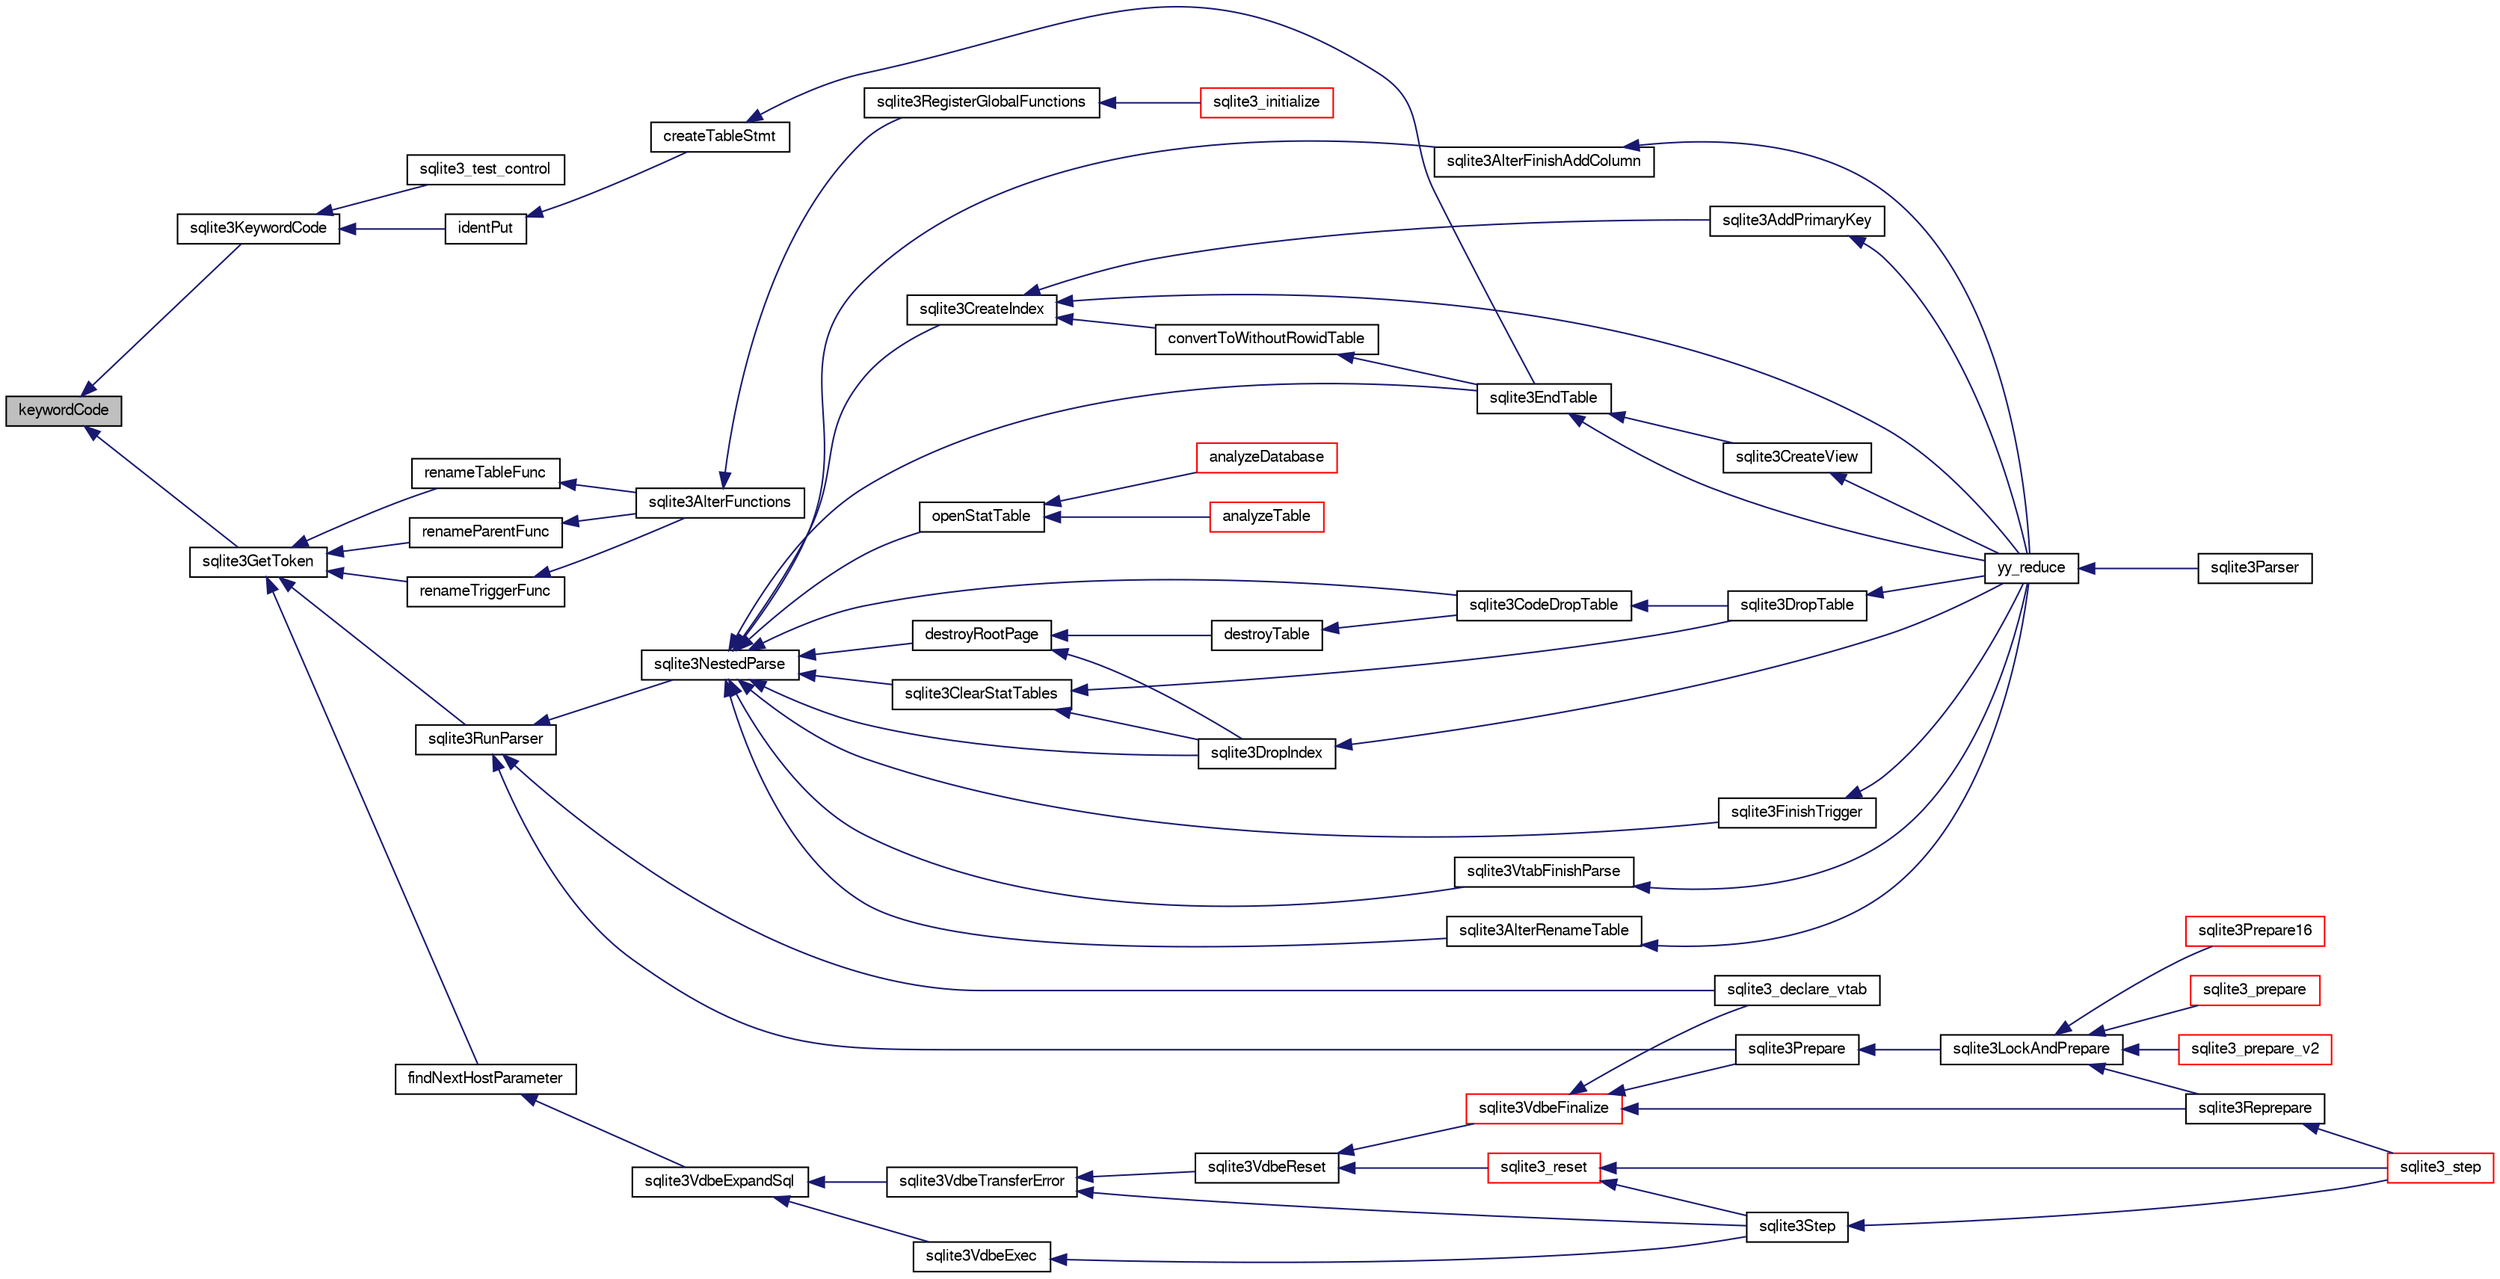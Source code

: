 digraph "keywordCode"
{
  edge [fontname="FreeSans",fontsize="10",labelfontname="FreeSans",labelfontsize="10"];
  node [fontname="FreeSans",fontsize="10",shape=record];
  rankdir="LR";
  Node153245 [label="keywordCode",height=0.2,width=0.4,color="black", fillcolor="grey75", style="filled", fontcolor="black"];
  Node153245 -> Node153246 [dir="back",color="midnightblue",fontsize="10",style="solid",fontname="FreeSans"];
  Node153246 [label="sqlite3KeywordCode",height=0.2,width=0.4,color="black", fillcolor="white", style="filled",URL="$sqlite3_8c.html#a16398c184960984d2f079c417d70c14f"];
  Node153246 -> Node153247 [dir="back",color="midnightblue",fontsize="10",style="solid",fontname="FreeSans"];
  Node153247 [label="identPut",height=0.2,width=0.4,color="black", fillcolor="white", style="filled",URL="$sqlite3_8c.html#a74ea2521c5fe1faf0e631d19acfc8fb7"];
  Node153247 -> Node153248 [dir="back",color="midnightblue",fontsize="10",style="solid",fontname="FreeSans"];
  Node153248 [label="createTableStmt",height=0.2,width=0.4,color="black", fillcolor="white", style="filled",URL="$sqlite3_8c.html#a6b8d7a56b28f8ddeaaa1638a1347a930"];
  Node153248 -> Node153249 [dir="back",color="midnightblue",fontsize="10",style="solid",fontname="FreeSans"];
  Node153249 [label="sqlite3EndTable",height=0.2,width=0.4,color="black", fillcolor="white", style="filled",URL="$sqlite3_8c.html#a7b5f2c66c0f0b6f819d970ca389768b0"];
  Node153249 -> Node153250 [dir="back",color="midnightblue",fontsize="10",style="solid",fontname="FreeSans"];
  Node153250 [label="sqlite3CreateView",height=0.2,width=0.4,color="black", fillcolor="white", style="filled",URL="$sqlite3_8c.html#a9d85cb00ff71dee5cd9a019503a6982e"];
  Node153250 -> Node153251 [dir="back",color="midnightblue",fontsize="10",style="solid",fontname="FreeSans"];
  Node153251 [label="yy_reduce",height=0.2,width=0.4,color="black", fillcolor="white", style="filled",URL="$sqlite3_8c.html#a7c419a9b25711c666a9a2449ef377f14"];
  Node153251 -> Node153252 [dir="back",color="midnightblue",fontsize="10",style="solid",fontname="FreeSans"];
  Node153252 [label="sqlite3Parser",height=0.2,width=0.4,color="black", fillcolor="white", style="filled",URL="$sqlite3_8c.html#a0327d71a5fabe0b6a343d78a2602e72a"];
  Node153249 -> Node153251 [dir="back",color="midnightblue",fontsize="10",style="solid",fontname="FreeSans"];
  Node153246 -> Node153253 [dir="back",color="midnightblue",fontsize="10",style="solid",fontname="FreeSans"];
  Node153253 [label="sqlite3_test_control",height=0.2,width=0.4,color="black", fillcolor="white", style="filled",URL="$sqlite3_8h.html#a3d90fdf0f259711a4e3822e12cd86106"];
  Node153245 -> Node153254 [dir="back",color="midnightblue",fontsize="10",style="solid",fontname="FreeSans"];
  Node153254 [label="sqlite3GetToken",height=0.2,width=0.4,color="black", fillcolor="white", style="filled",URL="$sqlite3_8c.html#a3111c5f563140332fcc76d31fd028aaf"];
  Node153254 -> Node153255 [dir="back",color="midnightblue",fontsize="10",style="solid",fontname="FreeSans"];
  Node153255 [label="findNextHostParameter",height=0.2,width=0.4,color="black", fillcolor="white", style="filled",URL="$sqlite3_8c.html#a8817d3fc676725cc38759623e498863a"];
  Node153255 -> Node153256 [dir="back",color="midnightblue",fontsize="10",style="solid",fontname="FreeSans"];
  Node153256 [label="sqlite3VdbeExpandSql",height=0.2,width=0.4,color="black", fillcolor="white", style="filled",URL="$sqlite3_8c.html#a5a497837d5d69b92e7bca23673589c69"];
  Node153256 -> Node153257 [dir="back",color="midnightblue",fontsize="10",style="solid",fontname="FreeSans"];
  Node153257 [label="sqlite3VdbeTransferError",height=0.2,width=0.4,color="black", fillcolor="white", style="filled",URL="$sqlite3_8c.html#aaf4a567b51602bb6d7bb150e6c72de69"];
  Node153257 -> Node153258 [dir="back",color="midnightblue",fontsize="10",style="solid",fontname="FreeSans"];
  Node153258 [label="sqlite3VdbeReset",height=0.2,width=0.4,color="black", fillcolor="white", style="filled",URL="$sqlite3_8c.html#a315a913742f7267f90d46d41446353b1"];
  Node153258 -> Node153259 [dir="back",color="midnightblue",fontsize="10",style="solid",fontname="FreeSans"];
  Node153259 [label="sqlite3VdbeFinalize",height=0.2,width=0.4,color="red", fillcolor="white", style="filled",URL="$sqlite3_8c.html#af81e0c8d03b71610d3a826469f67bbd4"];
  Node153259 -> Node153447 [dir="back",color="midnightblue",fontsize="10",style="solid",fontname="FreeSans"];
  Node153447 [label="sqlite3Prepare",height=0.2,width=0.4,color="black", fillcolor="white", style="filled",URL="$sqlite3_8c.html#acb25890858d0bf4b12eb7aae569f0c7b"];
  Node153447 -> Node153448 [dir="back",color="midnightblue",fontsize="10",style="solid",fontname="FreeSans"];
  Node153448 [label="sqlite3LockAndPrepare",height=0.2,width=0.4,color="black", fillcolor="white", style="filled",URL="$sqlite3_8c.html#a5db1ec5589aa2b02c6d979211a8789bd"];
  Node153448 -> Node153449 [dir="back",color="midnightblue",fontsize="10",style="solid",fontname="FreeSans"];
  Node153449 [label="sqlite3Reprepare",height=0.2,width=0.4,color="black", fillcolor="white", style="filled",URL="$sqlite3_8c.html#a7e2f7299cc947d07e782f6ac561fa937"];
  Node153449 -> Node153269 [dir="back",color="midnightblue",fontsize="10",style="solid",fontname="FreeSans"];
  Node153269 [label="sqlite3_step",height=0.2,width=0.4,color="red", fillcolor="white", style="filled",URL="$sqlite3_8h.html#ac1e491ce36b7471eb28387f7d3c74334"];
  Node153448 -> Node153450 [dir="back",color="midnightblue",fontsize="10",style="solid",fontname="FreeSans"];
  Node153450 [label="sqlite3_prepare",height=0.2,width=0.4,color="red", fillcolor="white", style="filled",URL="$sqlite3_8h.html#a8c39e7b9dbeff01f0a399b46d4b29f1c"];
  Node153448 -> Node153452 [dir="back",color="midnightblue",fontsize="10",style="solid",fontname="FreeSans"];
  Node153452 [label="sqlite3_prepare_v2",height=0.2,width=0.4,color="red", fillcolor="white", style="filled",URL="$sqlite3_8h.html#a85d4203bb54c984c5325c2f5b3664985"];
  Node153448 -> Node153453 [dir="back",color="midnightblue",fontsize="10",style="solid",fontname="FreeSans"];
  Node153453 [label="sqlite3Prepare16",height=0.2,width=0.4,color="red", fillcolor="white", style="filled",URL="$sqlite3_8c.html#a5842e6724b91885125f83c438da1f15b"];
  Node153259 -> Node153449 [dir="back",color="midnightblue",fontsize="10",style="solid",fontname="FreeSans"];
  Node153259 -> Node153456 [dir="back",color="midnightblue",fontsize="10",style="solid",fontname="FreeSans"];
  Node153456 [label="sqlite3_declare_vtab",height=0.2,width=0.4,color="black", fillcolor="white", style="filled",URL="$sqlite3_8h.html#a65393c41da76ae1470a7c7f4b4aca600"];
  Node153258 -> Node153514 [dir="back",color="midnightblue",fontsize="10",style="solid",fontname="FreeSans"];
  Node153514 [label="sqlite3_reset",height=0.2,width=0.4,color="red", fillcolor="white", style="filled",URL="$sqlite3_8h.html#a758efebc2e95694959ab0e74b397984c"];
  Node153514 -> Node153268 [dir="back",color="midnightblue",fontsize="10",style="solid",fontname="FreeSans"];
  Node153268 [label="sqlite3Step",height=0.2,width=0.4,color="black", fillcolor="white", style="filled",URL="$sqlite3_8c.html#a3f2872e873e2758a4beedad1d5113554"];
  Node153268 -> Node153269 [dir="back",color="midnightblue",fontsize="10",style="solid",fontname="FreeSans"];
  Node153514 -> Node153269 [dir="back",color="midnightblue",fontsize="10",style="solid",fontname="FreeSans"];
  Node153257 -> Node153268 [dir="back",color="midnightblue",fontsize="10",style="solid",fontname="FreeSans"];
  Node153256 -> Node153267 [dir="back",color="midnightblue",fontsize="10",style="solid",fontname="FreeSans"];
  Node153267 [label="sqlite3VdbeExec",height=0.2,width=0.4,color="black", fillcolor="white", style="filled",URL="$sqlite3_8c.html#a8ce40a614bdc56719c4d642b1e4dfb21"];
  Node153267 -> Node153268 [dir="back",color="midnightblue",fontsize="10",style="solid",fontname="FreeSans"];
  Node153254 -> Node153515 [dir="back",color="midnightblue",fontsize="10",style="solid",fontname="FreeSans"];
  Node153515 [label="renameTableFunc",height=0.2,width=0.4,color="black", fillcolor="white", style="filled",URL="$sqlite3_8c.html#aad60fbd27dbc13ef0d06ac3f2d2fc594"];
  Node153515 -> Node153516 [dir="back",color="midnightblue",fontsize="10",style="solid",fontname="FreeSans"];
  Node153516 [label="sqlite3AlterFunctions",height=0.2,width=0.4,color="black", fillcolor="white", style="filled",URL="$sqlite3_8c.html#a4b5f51ee63825132199e65d41eabafb7"];
  Node153516 -> Node153517 [dir="back",color="midnightblue",fontsize="10",style="solid",fontname="FreeSans"];
  Node153517 [label="sqlite3RegisterGlobalFunctions",height=0.2,width=0.4,color="black", fillcolor="white", style="filled",URL="$sqlite3_8c.html#a9f75bd111010f29e1b8d74344473c4ec"];
  Node153517 -> Node153518 [dir="back",color="midnightblue",fontsize="10",style="solid",fontname="FreeSans"];
  Node153518 [label="sqlite3_initialize",height=0.2,width=0.4,color="red", fillcolor="white", style="filled",URL="$sqlite3_8h.html#ab0c0ee2d5d4cf8b28e9572296a8861df"];
  Node153254 -> Node153751 [dir="back",color="midnightblue",fontsize="10",style="solid",fontname="FreeSans"];
  Node153751 [label="renameParentFunc",height=0.2,width=0.4,color="black", fillcolor="white", style="filled",URL="$sqlite3_8c.html#a8d4f2e761693277684d0a9b45812b73d"];
  Node153751 -> Node153516 [dir="back",color="midnightblue",fontsize="10",style="solid",fontname="FreeSans"];
  Node153254 -> Node153752 [dir="back",color="midnightblue",fontsize="10",style="solid",fontname="FreeSans"];
  Node153752 [label="renameTriggerFunc",height=0.2,width=0.4,color="black", fillcolor="white", style="filled",URL="$sqlite3_8c.html#ad20a735ddb4907a5d46c017da75a3a12"];
  Node153752 -> Node153516 [dir="back",color="midnightblue",fontsize="10",style="solid",fontname="FreeSans"];
  Node153254 -> Node153435 [dir="back",color="midnightblue",fontsize="10",style="solid",fontname="FreeSans"];
  Node153435 [label="sqlite3RunParser",height=0.2,width=0.4,color="black", fillcolor="white", style="filled",URL="$sqlite3_8c.html#a174f16a9adcc64bf971bae4a5ffa3488"];
  Node153435 -> Node153436 [dir="back",color="midnightblue",fontsize="10",style="solid",fontname="FreeSans"];
  Node153436 [label="sqlite3NestedParse",height=0.2,width=0.4,color="black", fillcolor="white", style="filled",URL="$sqlite3_8c.html#ae78bd6187a28892732af5428ec15b03f"];
  Node153436 -> Node153297 [dir="back",color="midnightblue",fontsize="10",style="solid",fontname="FreeSans"];
  Node153297 [label="sqlite3AlterRenameTable",height=0.2,width=0.4,color="black", fillcolor="white", style="filled",URL="$sqlite3_8c.html#aa5cfdb507ff74e559f2efb0318c96d2c"];
  Node153297 -> Node153251 [dir="back",color="midnightblue",fontsize="10",style="solid",fontname="FreeSans"];
  Node153436 -> Node153437 [dir="back",color="midnightblue",fontsize="10",style="solid",fontname="FreeSans"];
  Node153437 [label="sqlite3AlterFinishAddColumn",height=0.2,width=0.4,color="black", fillcolor="white", style="filled",URL="$sqlite3_8c.html#a392e1e5be904b01216faae16a77c2c31"];
  Node153437 -> Node153251 [dir="back",color="midnightblue",fontsize="10",style="solid",fontname="FreeSans"];
  Node153436 -> Node153438 [dir="back",color="midnightblue",fontsize="10",style="solid",fontname="FreeSans"];
  Node153438 [label="openStatTable",height=0.2,width=0.4,color="black", fillcolor="white", style="filled",URL="$sqlite3_8c.html#aea3da21ca87050c11c23e01f578cc5dc"];
  Node153438 -> Node153439 [dir="back",color="midnightblue",fontsize="10",style="solid",fontname="FreeSans"];
  Node153439 [label="analyzeDatabase",height=0.2,width=0.4,color="red", fillcolor="white", style="filled",URL="$sqlite3_8c.html#a19f2a630f42aaa010d1b47b81f8cea18"];
  Node153438 -> Node153440 [dir="back",color="midnightblue",fontsize="10",style="solid",fontname="FreeSans"];
  Node153440 [label="analyzeTable",height=0.2,width=0.4,color="red", fillcolor="white", style="filled",URL="$sqlite3_8c.html#a85f18bcf2d42d5d6ae3033b0c49144b6"];
  Node153436 -> Node153249 [dir="back",color="midnightblue",fontsize="10",style="solid",fontname="FreeSans"];
  Node153436 -> Node153441 [dir="back",color="midnightblue",fontsize="10",style="solid",fontname="FreeSans"];
  Node153441 [label="destroyRootPage",height=0.2,width=0.4,color="black", fillcolor="white", style="filled",URL="$sqlite3_8c.html#a117f2ef54e18f018369a4da17d1a0881"];
  Node153441 -> Node153442 [dir="back",color="midnightblue",fontsize="10",style="solid",fontname="FreeSans"];
  Node153442 [label="destroyTable",height=0.2,width=0.4,color="black", fillcolor="white", style="filled",URL="$sqlite3_8c.html#af9dd6dd5525753fa1319b280d8280b1e"];
  Node153442 -> Node153443 [dir="back",color="midnightblue",fontsize="10",style="solid",fontname="FreeSans"];
  Node153443 [label="sqlite3CodeDropTable",height=0.2,width=0.4,color="black", fillcolor="white", style="filled",URL="$sqlite3_8c.html#aaf9a8d65346dc15bfcd60bc48e885f46"];
  Node153443 -> Node153299 [dir="back",color="midnightblue",fontsize="10",style="solid",fontname="FreeSans"];
  Node153299 [label="sqlite3DropTable",height=0.2,width=0.4,color="black", fillcolor="white", style="filled",URL="$sqlite3_8c.html#a5534f77364b5568783c0e50db3c9defb"];
  Node153299 -> Node153251 [dir="back",color="midnightblue",fontsize="10",style="solid",fontname="FreeSans"];
  Node153441 -> Node153383 [dir="back",color="midnightblue",fontsize="10",style="solid",fontname="FreeSans"];
  Node153383 [label="sqlite3DropIndex",height=0.2,width=0.4,color="black", fillcolor="white", style="filled",URL="$sqlite3_8c.html#a3ffd2536f34a0cf6d427710b06b71e83"];
  Node153383 -> Node153251 [dir="back",color="midnightblue",fontsize="10",style="solid",fontname="FreeSans"];
  Node153436 -> Node153444 [dir="back",color="midnightblue",fontsize="10",style="solid",fontname="FreeSans"];
  Node153444 [label="sqlite3ClearStatTables",height=0.2,width=0.4,color="black", fillcolor="white", style="filled",URL="$sqlite3_8c.html#a3a6659fbbc07f5bd5d327d88e6660702"];
  Node153444 -> Node153299 [dir="back",color="midnightblue",fontsize="10",style="solid",fontname="FreeSans"];
  Node153444 -> Node153383 [dir="back",color="midnightblue",fontsize="10",style="solid",fontname="FreeSans"];
  Node153436 -> Node153443 [dir="back",color="midnightblue",fontsize="10",style="solid",fontname="FreeSans"];
  Node153436 -> Node153300 [dir="back",color="midnightblue",fontsize="10",style="solid",fontname="FreeSans"];
  Node153300 [label="sqlite3CreateIndex",height=0.2,width=0.4,color="black", fillcolor="white", style="filled",URL="$sqlite3_8c.html#a8dbe5e590ab6c58a8c45f34f7c81e825"];
  Node153300 -> Node153301 [dir="back",color="midnightblue",fontsize="10",style="solid",fontname="FreeSans"];
  Node153301 [label="sqlite3AddPrimaryKey",height=0.2,width=0.4,color="black", fillcolor="white", style="filled",URL="$sqlite3_8c.html#af2b0672c3379d2a7d927d210ae0ade62"];
  Node153301 -> Node153251 [dir="back",color="midnightblue",fontsize="10",style="solid",fontname="FreeSans"];
  Node153300 -> Node153302 [dir="back",color="midnightblue",fontsize="10",style="solid",fontname="FreeSans"];
  Node153302 [label="convertToWithoutRowidTable",height=0.2,width=0.4,color="black", fillcolor="white", style="filled",URL="$sqlite3_8c.html#a0d41effc4e4a0ba740429a08f6747313"];
  Node153302 -> Node153249 [dir="back",color="midnightblue",fontsize="10",style="solid",fontname="FreeSans"];
  Node153300 -> Node153251 [dir="back",color="midnightblue",fontsize="10",style="solid",fontname="FreeSans"];
  Node153436 -> Node153383 [dir="back",color="midnightblue",fontsize="10",style="solid",fontname="FreeSans"];
  Node153436 -> Node153445 [dir="back",color="midnightblue",fontsize="10",style="solid",fontname="FreeSans"];
  Node153445 [label="sqlite3FinishTrigger",height=0.2,width=0.4,color="black", fillcolor="white", style="filled",URL="$sqlite3_8c.html#a15231afa0ac739363aee4cdb88380886"];
  Node153445 -> Node153251 [dir="back",color="midnightblue",fontsize="10",style="solid",fontname="FreeSans"];
  Node153436 -> Node153446 [dir="back",color="midnightblue",fontsize="10",style="solid",fontname="FreeSans"];
  Node153446 [label="sqlite3VtabFinishParse",height=0.2,width=0.4,color="black", fillcolor="white", style="filled",URL="$sqlite3_8c.html#a31979f7a03df3cc53c4189dd1f3ea24c"];
  Node153446 -> Node153251 [dir="back",color="midnightblue",fontsize="10",style="solid",fontname="FreeSans"];
  Node153435 -> Node153447 [dir="back",color="midnightblue",fontsize="10",style="solid",fontname="FreeSans"];
  Node153435 -> Node153456 [dir="back",color="midnightblue",fontsize="10",style="solid",fontname="FreeSans"];
}
